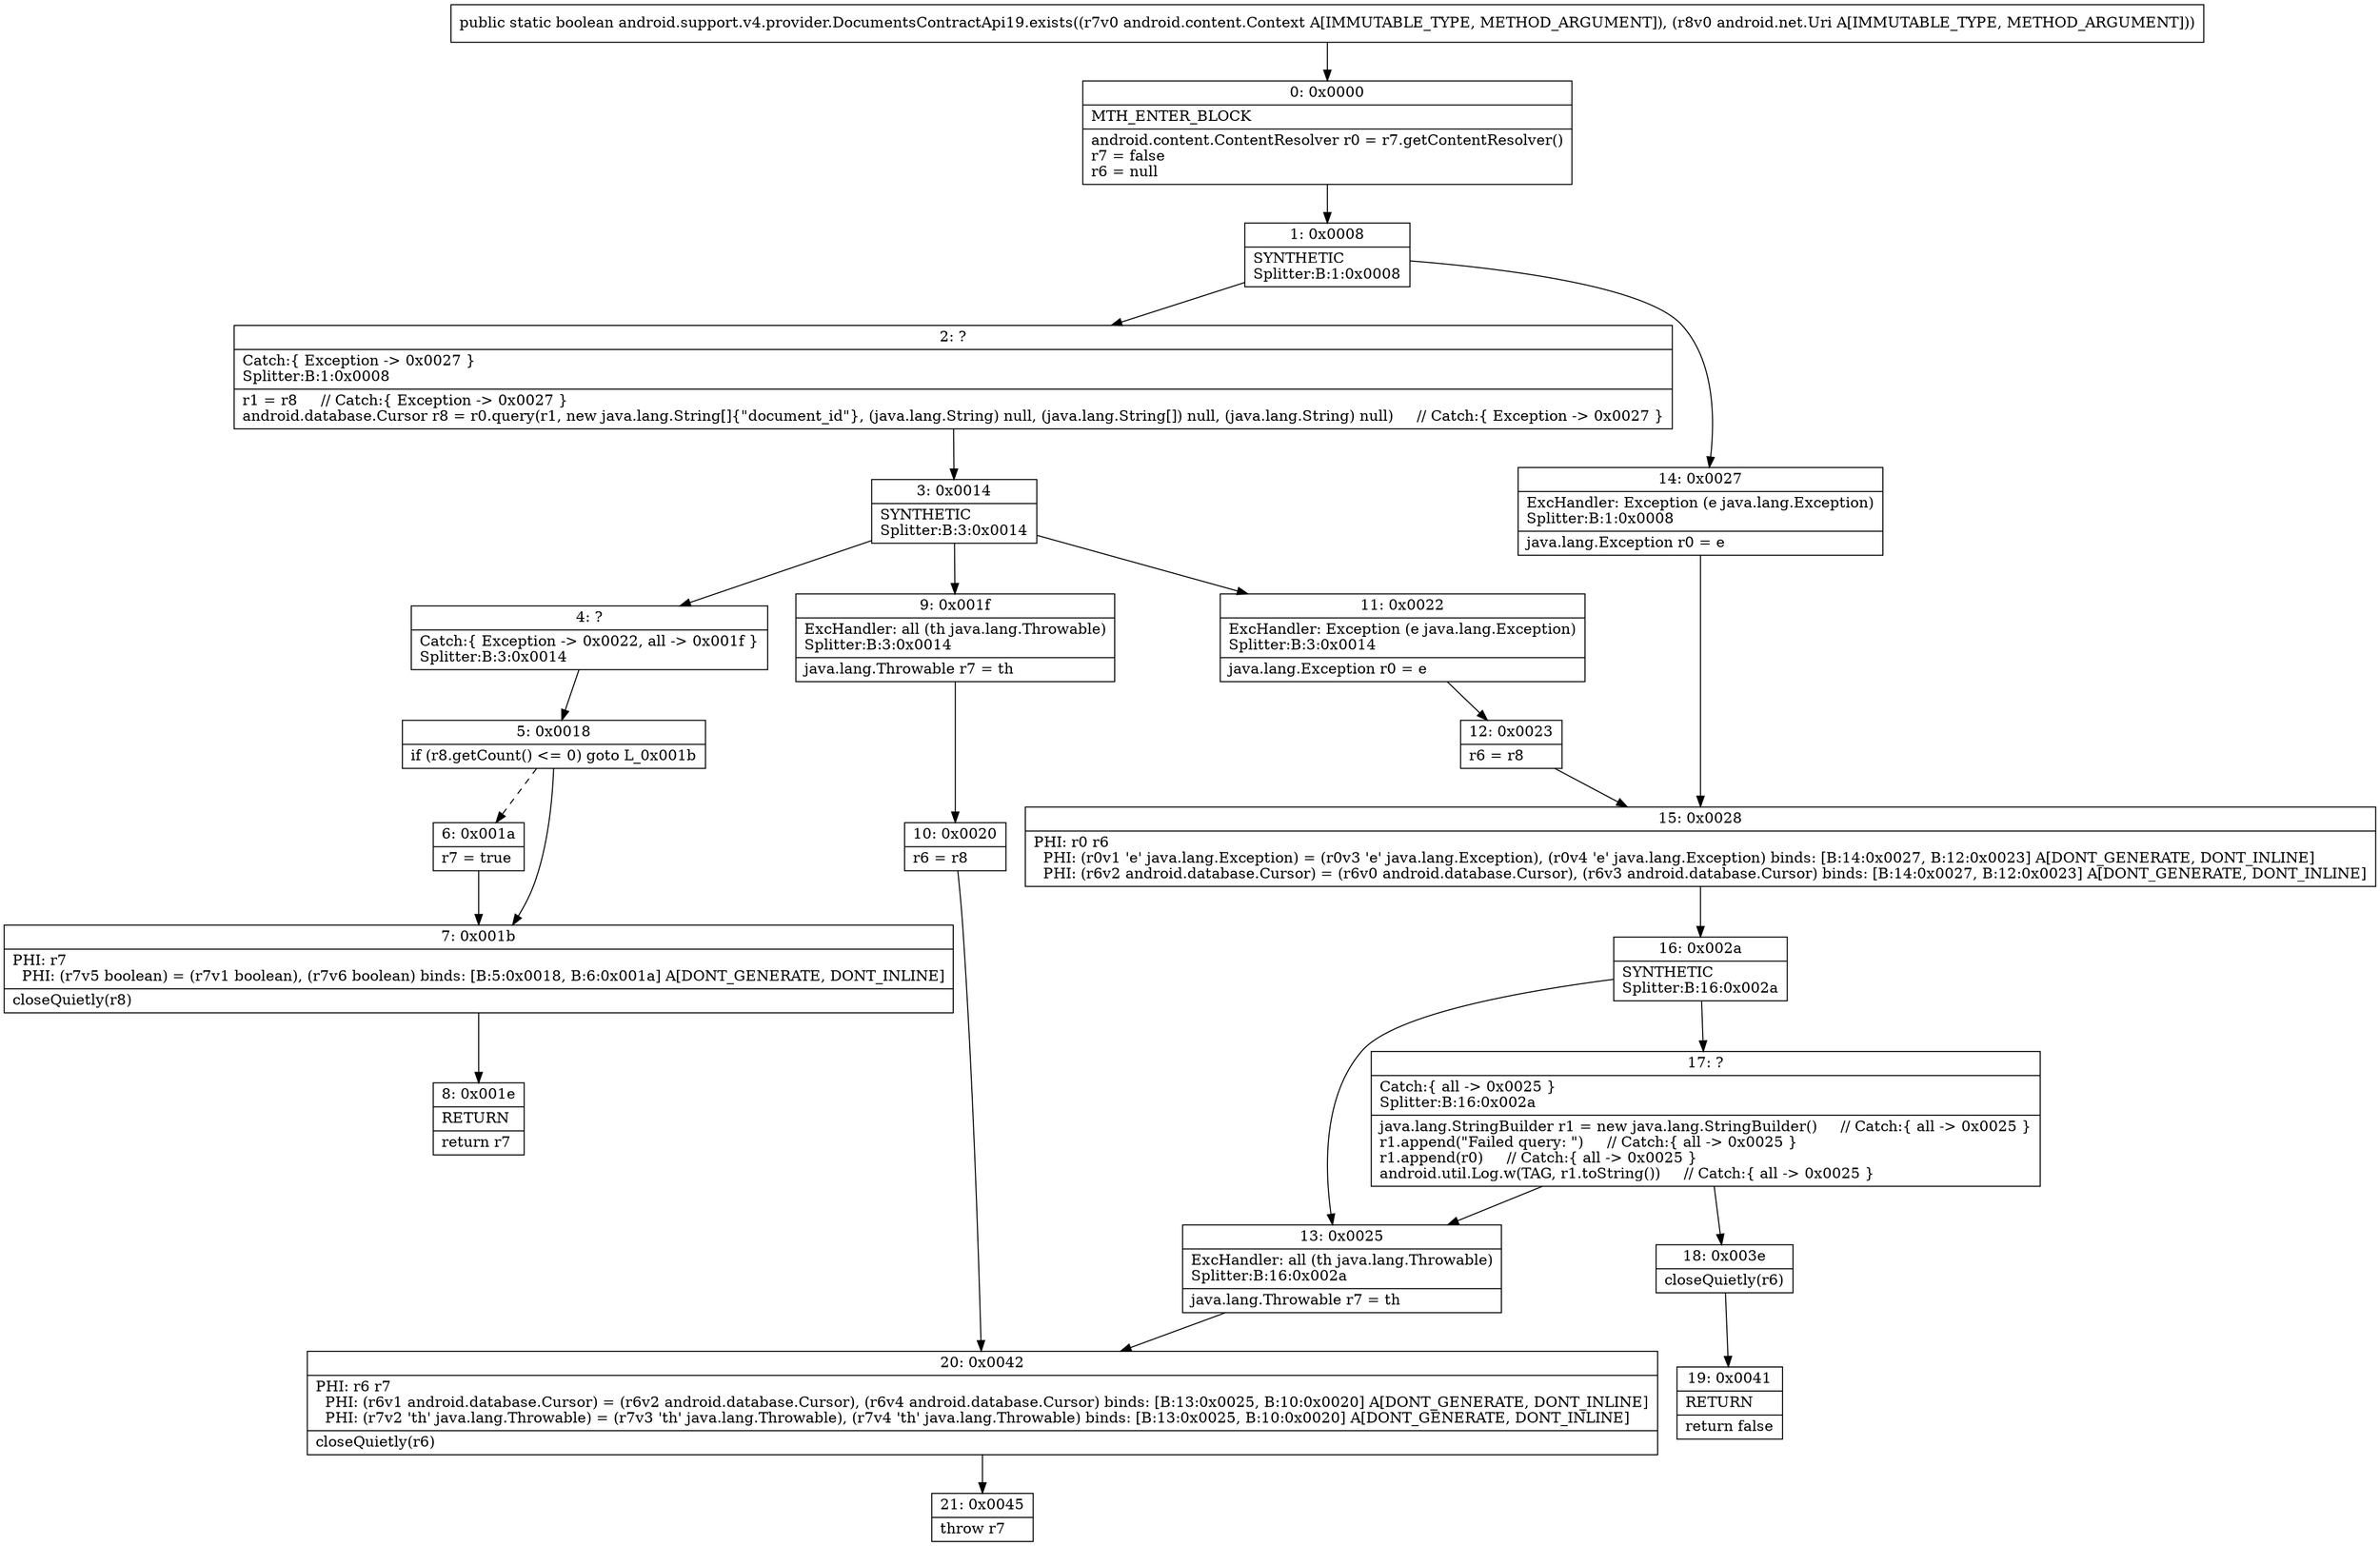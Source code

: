 digraph "CFG forandroid.support.v4.provider.DocumentsContractApi19.exists(Landroid\/content\/Context;Landroid\/net\/Uri;)Z" {
Node_0 [shape=record,label="{0\:\ 0x0000|MTH_ENTER_BLOCK\l|android.content.ContentResolver r0 = r7.getContentResolver()\lr7 = false\lr6 = null\l}"];
Node_1 [shape=record,label="{1\:\ 0x0008|SYNTHETIC\lSplitter:B:1:0x0008\l}"];
Node_2 [shape=record,label="{2\:\ ?|Catch:\{ Exception \-\> 0x0027 \}\lSplitter:B:1:0x0008\l|r1 = r8     \/\/ Catch:\{ Exception \-\> 0x0027 \}\landroid.database.Cursor r8 = r0.query(r1, new java.lang.String[]\{\"document_id\"\}, (java.lang.String) null, (java.lang.String[]) null, (java.lang.String) null)     \/\/ Catch:\{ Exception \-\> 0x0027 \}\l}"];
Node_3 [shape=record,label="{3\:\ 0x0014|SYNTHETIC\lSplitter:B:3:0x0014\l}"];
Node_4 [shape=record,label="{4\:\ ?|Catch:\{ Exception \-\> 0x0022, all \-\> 0x001f \}\lSplitter:B:3:0x0014\l}"];
Node_5 [shape=record,label="{5\:\ 0x0018|if (r8.getCount() \<= 0) goto L_0x001b\l}"];
Node_6 [shape=record,label="{6\:\ 0x001a|r7 = true\l}"];
Node_7 [shape=record,label="{7\:\ 0x001b|PHI: r7 \l  PHI: (r7v5 boolean) = (r7v1 boolean), (r7v6 boolean) binds: [B:5:0x0018, B:6:0x001a] A[DONT_GENERATE, DONT_INLINE]\l|closeQuietly(r8)\l}"];
Node_8 [shape=record,label="{8\:\ 0x001e|RETURN\l|return r7\l}"];
Node_9 [shape=record,label="{9\:\ 0x001f|ExcHandler: all (th java.lang.Throwable)\lSplitter:B:3:0x0014\l|java.lang.Throwable r7 = th\l}"];
Node_10 [shape=record,label="{10\:\ 0x0020|r6 = r8\l}"];
Node_11 [shape=record,label="{11\:\ 0x0022|ExcHandler: Exception (e java.lang.Exception)\lSplitter:B:3:0x0014\l|java.lang.Exception r0 = e\l}"];
Node_12 [shape=record,label="{12\:\ 0x0023|r6 = r8\l}"];
Node_13 [shape=record,label="{13\:\ 0x0025|ExcHandler: all (th java.lang.Throwable)\lSplitter:B:16:0x002a\l|java.lang.Throwable r7 = th\l}"];
Node_14 [shape=record,label="{14\:\ 0x0027|ExcHandler: Exception (e java.lang.Exception)\lSplitter:B:1:0x0008\l|java.lang.Exception r0 = e\l}"];
Node_15 [shape=record,label="{15\:\ 0x0028|PHI: r0 r6 \l  PHI: (r0v1 'e' java.lang.Exception) = (r0v3 'e' java.lang.Exception), (r0v4 'e' java.lang.Exception) binds: [B:14:0x0027, B:12:0x0023] A[DONT_GENERATE, DONT_INLINE]\l  PHI: (r6v2 android.database.Cursor) = (r6v0 android.database.Cursor), (r6v3 android.database.Cursor) binds: [B:14:0x0027, B:12:0x0023] A[DONT_GENERATE, DONT_INLINE]\l}"];
Node_16 [shape=record,label="{16\:\ 0x002a|SYNTHETIC\lSplitter:B:16:0x002a\l}"];
Node_17 [shape=record,label="{17\:\ ?|Catch:\{ all \-\> 0x0025 \}\lSplitter:B:16:0x002a\l|java.lang.StringBuilder r1 = new java.lang.StringBuilder()     \/\/ Catch:\{ all \-\> 0x0025 \}\lr1.append(\"Failed query: \")     \/\/ Catch:\{ all \-\> 0x0025 \}\lr1.append(r0)     \/\/ Catch:\{ all \-\> 0x0025 \}\landroid.util.Log.w(TAG, r1.toString())     \/\/ Catch:\{ all \-\> 0x0025 \}\l}"];
Node_18 [shape=record,label="{18\:\ 0x003e|closeQuietly(r6)\l}"];
Node_19 [shape=record,label="{19\:\ 0x0041|RETURN\l|return false\l}"];
Node_20 [shape=record,label="{20\:\ 0x0042|PHI: r6 r7 \l  PHI: (r6v1 android.database.Cursor) = (r6v2 android.database.Cursor), (r6v4 android.database.Cursor) binds: [B:13:0x0025, B:10:0x0020] A[DONT_GENERATE, DONT_INLINE]\l  PHI: (r7v2 'th' java.lang.Throwable) = (r7v3 'th' java.lang.Throwable), (r7v4 'th' java.lang.Throwable) binds: [B:13:0x0025, B:10:0x0020] A[DONT_GENERATE, DONT_INLINE]\l|closeQuietly(r6)\l}"];
Node_21 [shape=record,label="{21\:\ 0x0045|throw r7\l}"];
MethodNode[shape=record,label="{public static boolean android.support.v4.provider.DocumentsContractApi19.exists((r7v0 android.content.Context A[IMMUTABLE_TYPE, METHOD_ARGUMENT]), (r8v0 android.net.Uri A[IMMUTABLE_TYPE, METHOD_ARGUMENT])) }"];
MethodNode -> Node_0;
Node_0 -> Node_1;
Node_1 -> Node_2;
Node_1 -> Node_14;
Node_2 -> Node_3;
Node_3 -> Node_4;
Node_3 -> Node_11;
Node_3 -> Node_9;
Node_4 -> Node_5;
Node_5 -> Node_6[style=dashed];
Node_5 -> Node_7;
Node_6 -> Node_7;
Node_7 -> Node_8;
Node_9 -> Node_10;
Node_10 -> Node_20;
Node_11 -> Node_12;
Node_12 -> Node_15;
Node_13 -> Node_20;
Node_14 -> Node_15;
Node_15 -> Node_16;
Node_16 -> Node_17;
Node_16 -> Node_13;
Node_17 -> Node_18;
Node_17 -> Node_13;
Node_18 -> Node_19;
Node_20 -> Node_21;
}

